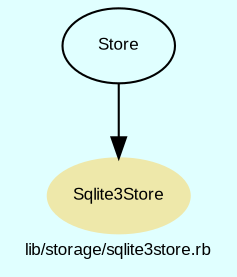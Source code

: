 digraph TopLevel {
    compound = true
    bgcolor = lightcyan1
    fontname = Arial
    fontsize = 8
    label = "lib/storage/sqlite3store.rb"
    node [
        fontname = Arial,
        fontsize = 8,
        color = black
    ]

    Sqlite3Store [
        fontcolor = black,
        URL = "classes/Sqlite3Store.html",
        shape = ellipse,
        color = palegoldenrod,
        style = filled,
        label = "Sqlite3Store"
    ]

    Store [
        URL = "classes/Store.html",
        label = "Store"
    ]

    Store -> Sqlite3Store [

    ]

}

